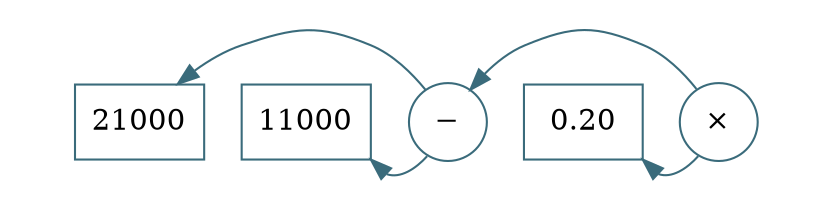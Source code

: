 digraph taxcalc {

graph [rankdir = "TB";
       pad = "0.5,0.2";
       ]

       edge [color = "#3a6b7b";
	     dir = back];

node [shape = circle;
      color = "#3a6b7b";]

      {rank=same; 
	      
	      "21000" [shape=box];
	      "11000" [shape=box];
	      "−";
	      " 0.20 " [shape=box];
	      "×";
	      } [ordering="out";
		 style=invis;
		 ]
      
     
     "21000" -> "−";
     
     "11000" -> "−" [tailport=se];
		     
     " 0.20 " -> "×" [tailport=se];

		      "−" -> "×";
		      "−" -> " 0.20 " [style=invis];
		      

}

